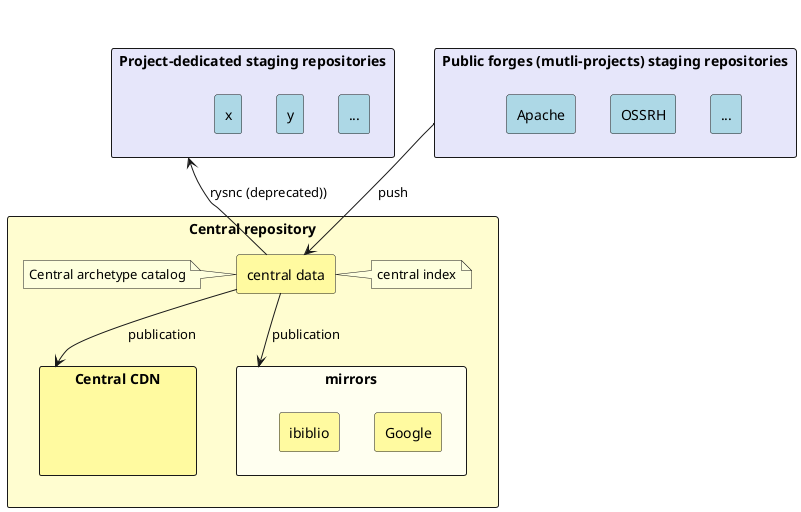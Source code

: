 /*
Licensed to the Apache Software Foundation (ASF) under one
or more contributor license agreements.  See the NOTICE file
distributed with this work for additional information
regarding copyright ownership.  The ASF licenses this file
to you under the Apache License, Version 2.0 (the
"License"); you may not use this file except in compliance
with the License.  You may obtain a copy of the License at

  http://www.apache.org/licenses/LICENSE-2.0

Unless required by applicable law or agreed to in writing,
software distributed under the License is distributed on an
"AS IS" BASIS, WITHOUT WARRANTIES OR CONDITIONS OF ANY
KIND, either express or implied.  See the License for the
specific language governing permissions and limitations
under the License.
*/
@startuml
hide stereotype

'skinparam linetype polyline
'skinparam linetype ortho

<style>

    rectangle {
         BackgroundColor #E6E6FA
    }

   .innerrect {
        BackgroundColor  LightBlue
    }

   .central {
        BackgroundColor  #FFFDD0
    }

   .centralCDN {
        BackgroundColor  #FFFAA0
        FontStyle bold
    }

   .centralMirror {
        BackgroundColor #FFFFF0
    }

    .cmi {
        BackgroundColor #FFFAA0
    }

</style>


rectangle "Project-dedicated staging repositories" as pd {

    rectangle x <<innerrect>> {
    }

    rectangle y <<innerrect>> {
    }

    rectangle "..." as pdmore <<innerrect>> {
    }

    'hidden dependencies to change layout
    x -[hidden]right- y
    y -[hidden]right- pdmore
}

rectangle "Public forges (mutli-projects) staging repositories" as public {

    rectangle Apache <<innerrect>> {
    }

    rectangle OSSRH <<innerrect>> {
    }

    rectangle "..." as publicmore  <<innerrect>> {
    }

    'hidden dependencies to change layout
    Apache -[hidden]right- OSSRH
    OSSRH -[hidden]right- publicmore


}

rectangle "Central repository" as central <<central>> {
    rectangle "central data" as cd <<cmi>> {
    }
    note left of cd : Central archetype catalog
    note right of cd : central index


    rectangle "Central CDN" as cdn <<centralCDN>> {

        rectangle cdnhidden {
        }

        hide cdnhidden
    }

    rectangle mirrors <<centralMirror>> {
        rectangle ibiblio <<cmi>> {
        }

        rectangle Google <<cmi>> {
        }

        'hidden dependencies to change layout
        ibiblio -[hidden]right- Google

    }



    ' (hidden) dependencies to change layout
    cd -down-> cdn : publication
    cd -down-> mirrors : publication
    cdn -[hidden]right- mirrors


}

' (hidden) dependencies to change layout
pd -[hidden]right- public

pd <-down- cd : rysnc (deprecated))
public -down-> cd : push


@enduml
